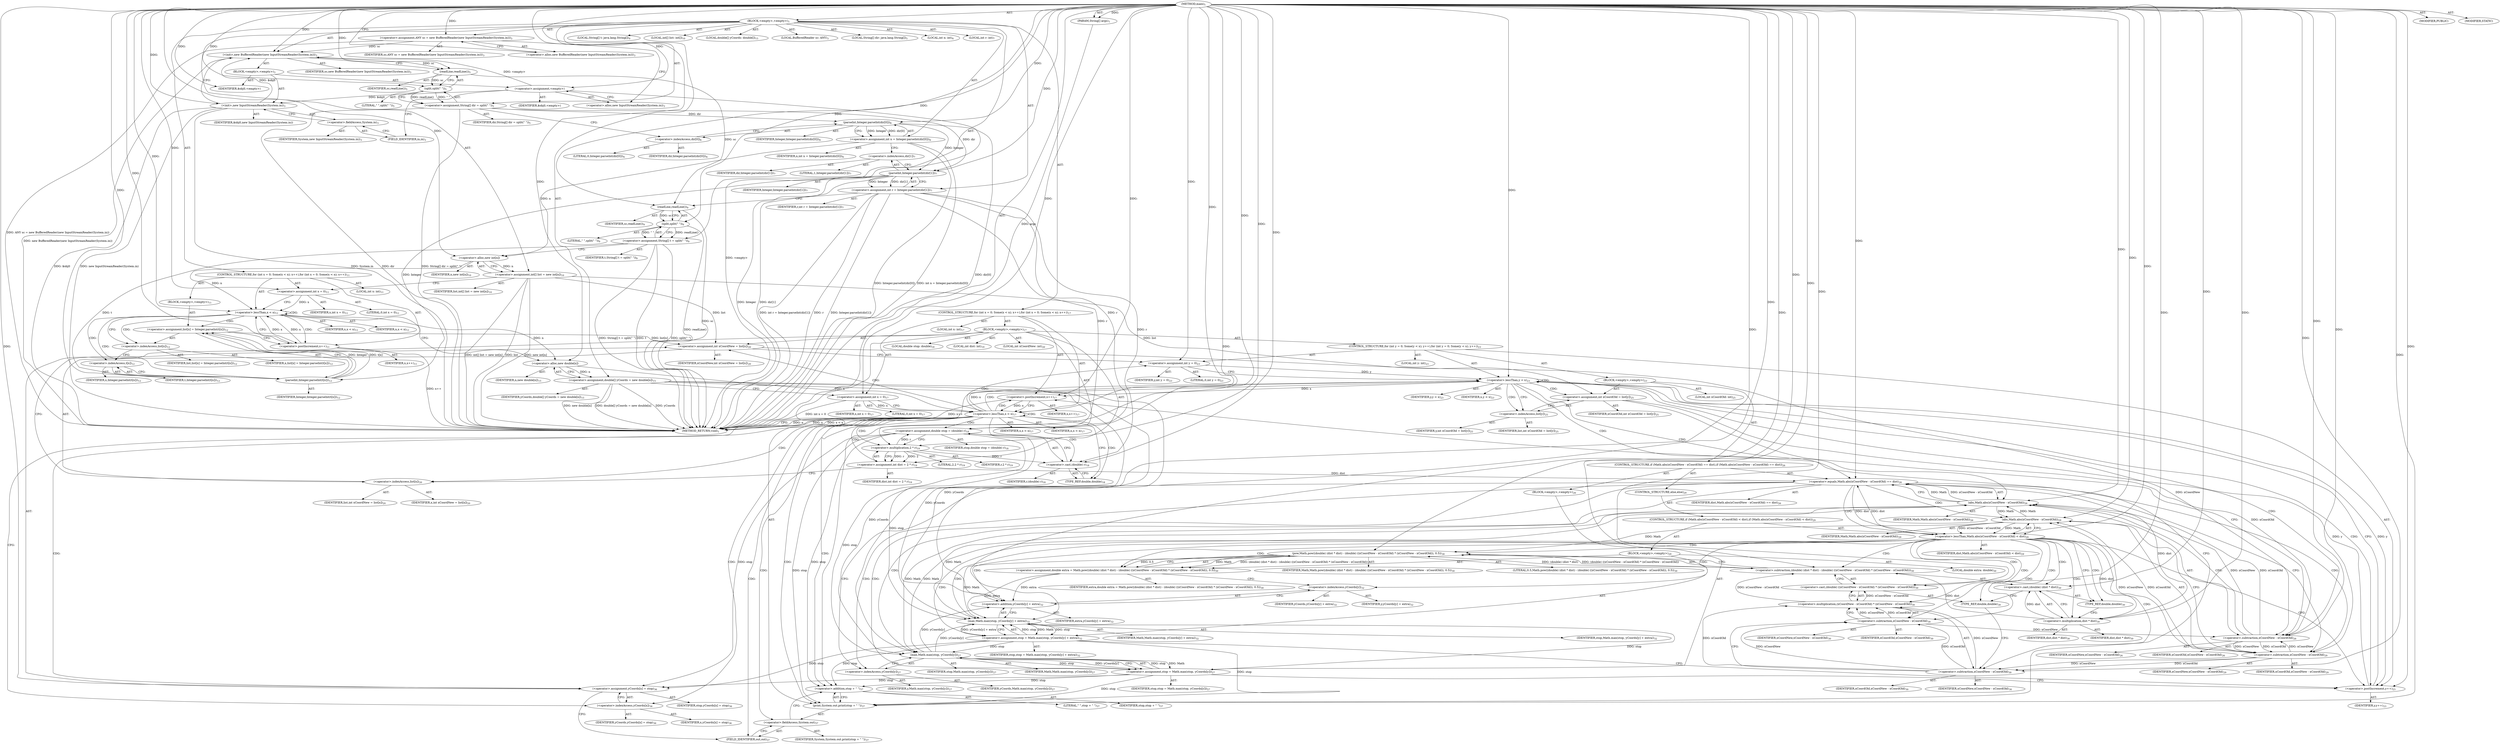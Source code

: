 digraph "main" {  
"19" [label = <(METHOD,main)<SUB>1</SUB>> ]
"20" [label = <(PARAM,String[] args)<SUB>1</SUB>> ]
"21" [label = <(BLOCK,&lt;empty&gt;,&lt;empty&gt;)<SUB>1</SUB>> ]
"4" [label = <(LOCAL,BufferedReader sc: ANY)<SUB>3</SUB>> ]
"22" [label = <(&lt;operator&gt;.assignment,ANY sc = new BufferedReader(new InputStreamReader(System.in)))<SUB>3</SUB>> ]
"23" [label = <(IDENTIFIER,sc,ANY sc = new BufferedReader(new InputStreamReader(System.in)))<SUB>3</SUB>> ]
"24" [label = <(&lt;operator&gt;.alloc,new BufferedReader(new InputStreamReader(System.in)))<SUB>3</SUB>> ]
"25" [label = <(&lt;init&gt;,new BufferedReader(new InputStreamReader(System.in)))<SUB>3</SUB>> ]
"3" [label = <(IDENTIFIER,sc,new BufferedReader(new InputStreamReader(System.in)))<SUB>3</SUB>> ]
"26" [label = <(BLOCK,&lt;empty&gt;,&lt;empty&gt;)<SUB>3</SUB>> ]
"27" [label = <(&lt;operator&gt;.assignment,&lt;empty&gt;)> ]
"28" [label = <(IDENTIFIER,$obj0,&lt;empty&gt;)> ]
"29" [label = <(&lt;operator&gt;.alloc,new InputStreamReader(System.in))<SUB>3</SUB>> ]
"30" [label = <(&lt;init&gt;,new InputStreamReader(System.in))<SUB>3</SUB>> ]
"31" [label = <(IDENTIFIER,$obj0,new InputStreamReader(System.in))> ]
"32" [label = <(&lt;operator&gt;.fieldAccess,System.in)<SUB>3</SUB>> ]
"33" [label = <(IDENTIFIER,System,new InputStreamReader(System.in))<SUB>3</SUB>> ]
"34" [label = <(FIELD_IDENTIFIER,in,in)<SUB>3</SUB>> ]
"35" [label = <(IDENTIFIER,$obj0,&lt;empty&gt;)> ]
"36" [label = <(LOCAL,String[] dir: java.lang.String[])<SUB>5</SUB>> ]
"37" [label = <(&lt;operator&gt;.assignment,String[] dir = split(&quot; &quot;))<SUB>5</SUB>> ]
"38" [label = <(IDENTIFIER,dir,String[] dir = split(&quot; &quot;))<SUB>5</SUB>> ]
"39" [label = <(split,split(&quot; &quot;))<SUB>5</SUB>> ]
"40" [label = <(readLine,readLine())<SUB>5</SUB>> ]
"41" [label = <(IDENTIFIER,sc,readLine())<SUB>5</SUB>> ]
"42" [label = <(LITERAL,&quot; &quot;,split(&quot; &quot;))<SUB>5</SUB>> ]
"43" [label = <(LOCAL,int n: int)<SUB>6</SUB>> ]
"44" [label = <(&lt;operator&gt;.assignment,int n = Integer.parseInt(dir[0]))<SUB>6</SUB>> ]
"45" [label = <(IDENTIFIER,n,int n = Integer.parseInt(dir[0]))<SUB>6</SUB>> ]
"46" [label = <(parseInt,Integer.parseInt(dir[0]))<SUB>6</SUB>> ]
"47" [label = <(IDENTIFIER,Integer,Integer.parseInt(dir[0]))<SUB>6</SUB>> ]
"48" [label = <(&lt;operator&gt;.indexAccess,dir[0])<SUB>6</SUB>> ]
"49" [label = <(IDENTIFIER,dir,Integer.parseInt(dir[0]))<SUB>6</SUB>> ]
"50" [label = <(LITERAL,0,Integer.parseInt(dir[0]))<SUB>6</SUB>> ]
"51" [label = <(LOCAL,int r: int)<SUB>7</SUB>> ]
"52" [label = <(&lt;operator&gt;.assignment,int r = Integer.parseInt(dir[1]))<SUB>7</SUB>> ]
"53" [label = <(IDENTIFIER,r,int r = Integer.parseInt(dir[1]))<SUB>7</SUB>> ]
"54" [label = <(parseInt,Integer.parseInt(dir[1]))<SUB>7</SUB>> ]
"55" [label = <(IDENTIFIER,Integer,Integer.parseInt(dir[1]))<SUB>7</SUB>> ]
"56" [label = <(&lt;operator&gt;.indexAccess,dir[1])<SUB>7</SUB>> ]
"57" [label = <(IDENTIFIER,dir,Integer.parseInt(dir[1]))<SUB>7</SUB>> ]
"58" [label = <(LITERAL,1,Integer.parseInt(dir[1]))<SUB>7</SUB>> ]
"59" [label = <(LOCAL,String[] t: java.lang.String[])<SUB>9</SUB>> ]
"60" [label = <(&lt;operator&gt;.assignment,String[] t = split(&quot; &quot;))<SUB>9</SUB>> ]
"61" [label = <(IDENTIFIER,t,String[] t = split(&quot; &quot;))<SUB>9</SUB>> ]
"62" [label = <(split,split(&quot; &quot;))<SUB>9</SUB>> ]
"63" [label = <(readLine,readLine())<SUB>9</SUB>> ]
"64" [label = <(IDENTIFIER,sc,readLine())<SUB>9</SUB>> ]
"65" [label = <(LITERAL,&quot; &quot;,split(&quot; &quot;))<SUB>9</SUB>> ]
"66" [label = <(LOCAL,int[] list: int[])<SUB>10</SUB>> ]
"67" [label = <(&lt;operator&gt;.assignment,int[] list = new int[n])<SUB>10</SUB>> ]
"68" [label = <(IDENTIFIER,list,int[] list = new int[n])<SUB>10</SUB>> ]
"69" [label = <(&lt;operator&gt;.alloc,new int[n])> ]
"70" [label = <(IDENTIFIER,n,new int[n])<SUB>10</SUB>> ]
"71" [label = <(CONTROL_STRUCTURE,for (int x = 0; Some(x &lt; n); x++),for (int x = 0; Some(x &lt; n); x++))<SUB>11</SUB>> ]
"72" [label = <(LOCAL,int x: int)<SUB>11</SUB>> ]
"73" [label = <(&lt;operator&gt;.assignment,int x = 0)<SUB>11</SUB>> ]
"74" [label = <(IDENTIFIER,x,int x = 0)<SUB>11</SUB>> ]
"75" [label = <(LITERAL,0,int x = 0)<SUB>11</SUB>> ]
"76" [label = <(&lt;operator&gt;.lessThan,x &lt; n)<SUB>11</SUB>> ]
"77" [label = <(IDENTIFIER,x,x &lt; n)<SUB>11</SUB>> ]
"78" [label = <(IDENTIFIER,n,x &lt; n)<SUB>11</SUB>> ]
"79" [label = <(&lt;operator&gt;.postIncrement,x++)<SUB>11</SUB>> ]
"80" [label = <(IDENTIFIER,x,x++)<SUB>11</SUB>> ]
"81" [label = <(BLOCK,&lt;empty&gt;,&lt;empty&gt;)<SUB>11</SUB>> ]
"82" [label = <(&lt;operator&gt;.assignment,list[x] = Integer.parseInt(t[x]))<SUB>12</SUB>> ]
"83" [label = <(&lt;operator&gt;.indexAccess,list[x])<SUB>12</SUB>> ]
"84" [label = <(IDENTIFIER,list,list[x] = Integer.parseInt(t[x]))<SUB>12</SUB>> ]
"85" [label = <(IDENTIFIER,x,list[x] = Integer.parseInt(t[x]))<SUB>12</SUB>> ]
"86" [label = <(parseInt,Integer.parseInt(t[x]))<SUB>12</SUB>> ]
"87" [label = <(IDENTIFIER,Integer,Integer.parseInt(t[x]))<SUB>12</SUB>> ]
"88" [label = <(&lt;operator&gt;.indexAccess,t[x])<SUB>12</SUB>> ]
"89" [label = <(IDENTIFIER,t,Integer.parseInt(t[x]))<SUB>12</SUB>> ]
"90" [label = <(IDENTIFIER,x,Integer.parseInt(t[x]))<SUB>12</SUB>> ]
"91" [label = <(LOCAL,double[] yCoords: double[])<SUB>15</SUB>> ]
"92" [label = <(&lt;operator&gt;.assignment,double[] yCoords = new double[n])<SUB>15</SUB>> ]
"93" [label = <(IDENTIFIER,yCoords,double[] yCoords = new double[n])<SUB>15</SUB>> ]
"94" [label = <(&lt;operator&gt;.alloc,new double[n])> ]
"95" [label = <(IDENTIFIER,n,new double[n])<SUB>15</SUB>> ]
"96" [label = <(CONTROL_STRUCTURE,for (int x = 0; Some(x &lt; n); x++),for (int x = 0; Some(x &lt; n); x++))<SUB>17</SUB>> ]
"97" [label = <(LOCAL,int x: int)<SUB>17</SUB>> ]
"98" [label = <(&lt;operator&gt;.assignment,int x = 0)<SUB>17</SUB>> ]
"99" [label = <(IDENTIFIER,x,int x = 0)<SUB>17</SUB>> ]
"100" [label = <(LITERAL,0,int x = 0)<SUB>17</SUB>> ]
"101" [label = <(&lt;operator&gt;.lessThan,x &lt; n)<SUB>17</SUB>> ]
"102" [label = <(IDENTIFIER,x,x &lt; n)<SUB>17</SUB>> ]
"103" [label = <(IDENTIFIER,n,x &lt; n)<SUB>17</SUB>> ]
"104" [label = <(&lt;operator&gt;.postIncrement,x++)<SUB>17</SUB>> ]
"105" [label = <(IDENTIFIER,x,x++)<SUB>17</SUB>> ]
"106" [label = <(BLOCK,&lt;empty&gt;,&lt;empty&gt;)<SUB>17</SUB>> ]
"107" [label = <(LOCAL,double stop: double)<SUB>18</SUB>> ]
"108" [label = <(&lt;operator&gt;.assignment,double stop = (double) r)<SUB>18</SUB>> ]
"109" [label = <(IDENTIFIER,stop,double stop = (double) r)<SUB>18</SUB>> ]
"110" [label = <(&lt;operator&gt;.cast,(double) r)<SUB>18</SUB>> ]
"111" [label = <(TYPE_REF,double,double)<SUB>18</SUB>> ]
"112" [label = <(IDENTIFIER,r,(double) r)<SUB>18</SUB>> ]
"113" [label = <(LOCAL,int dist: int)<SUB>19</SUB>> ]
"114" [label = <(&lt;operator&gt;.assignment,int dist = 2 * r)<SUB>19</SUB>> ]
"115" [label = <(IDENTIFIER,dist,int dist = 2 * r)<SUB>19</SUB>> ]
"116" [label = <(&lt;operator&gt;.multiplication,2 * r)<SUB>19</SUB>> ]
"117" [label = <(LITERAL,2,2 * r)<SUB>19</SUB>> ]
"118" [label = <(IDENTIFIER,r,2 * r)<SUB>19</SUB>> ]
"119" [label = <(LOCAL,int xCoordNew: int)<SUB>20</SUB>> ]
"120" [label = <(&lt;operator&gt;.assignment,int xCoordNew = list[x])<SUB>20</SUB>> ]
"121" [label = <(IDENTIFIER,xCoordNew,int xCoordNew = list[x])<SUB>20</SUB>> ]
"122" [label = <(&lt;operator&gt;.indexAccess,list[x])<SUB>20</SUB>> ]
"123" [label = <(IDENTIFIER,list,int xCoordNew = list[x])<SUB>20</SUB>> ]
"124" [label = <(IDENTIFIER,x,int xCoordNew = list[x])<SUB>20</SUB>> ]
"125" [label = <(CONTROL_STRUCTURE,for (int y = 0; Some(y &lt; x); y++),for (int y = 0; Some(y &lt; x); y++))<SUB>23</SUB>> ]
"126" [label = <(LOCAL,int y: int)<SUB>23</SUB>> ]
"127" [label = <(&lt;operator&gt;.assignment,int y = 0)<SUB>23</SUB>> ]
"128" [label = <(IDENTIFIER,y,int y = 0)<SUB>23</SUB>> ]
"129" [label = <(LITERAL,0,int y = 0)<SUB>23</SUB>> ]
"130" [label = <(&lt;operator&gt;.lessThan,y &lt; x)<SUB>23</SUB>> ]
"131" [label = <(IDENTIFIER,y,y &lt; x)<SUB>23</SUB>> ]
"132" [label = <(IDENTIFIER,x,y &lt; x)<SUB>23</SUB>> ]
"133" [label = <(&lt;operator&gt;.postIncrement,y++)<SUB>23</SUB>> ]
"134" [label = <(IDENTIFIER,y,y++)<SUB>23</SUB>> ]
"135" [label = <(BLOCK,&lt;empty&gt;,&lt;empty&gt;)<SUB>23</SUB>> ]
"136" [label = <(LOCAL,int xCoordOld: int)<SUB>25</SUB>> ]
"137" [label = <(&lt;operator&gt;.assignment,int xCoordOld = list[y])<SUB>25</SUB>> ]
"138" [label = <(IDENTIFIER,xCoordOld,int xCoordOld = list[y])<SUB>25</SUB>> ]
"139" [label = <(&lt;operator&gt;.indexAccess,list[y])<SUB>25</SUB>> ]
"140" [label = <(IDENTIFIER,list,int xCoordOld = list[y])<SUB>25</SUB>> ]
"141" [label = <(IDENTIFIER,y,int xCoordOld = list[y])<SUB>25</SUB>> ]
"142" [label = <(CONTROL_STRUCTURE,if (Math.abs(xCoordNew - xCoordOld) == dist),if (Math.abs(xCoordNew - xCoordOld) == dist))<SUB>26</SUB>> ]
"143" [label = <(&lt;operator&gt;.equals,Math.abs(xCoordNew - xCoordOld) == dist)<SUB>26</SUB>> ]
"144" [label = <(abs,Math.abs(xCoordNew - xCoordOld))<SUB>26</SUB>> ]
"145" [label = <(IDENTIFIER,Math,Math.abs(xCoordNew - xCoordOld))<SUB>26</SUB>> ]
"146" [label = <(&lt;operator&gt;.subtraction,xCoordNew - xCoordOld)<SUB>26</SUB>> ]
"147" [label = <(IDENTIFIER,xCoordNew,xCoordNew - xCoordOld)<SUB>26</SUB>> ]
"148" [label = <(IDENTIFIER,xCoordOld,xCoordNew - xCoordOld)<SUB>26</SUB>> ]
"149" [label = <(IDENTIFIER,dist,Math.abs(xCoordNew - xCoordOld) == dist)<SUB>26</SUB>> ]
"150" [label = <(BLOCK,&lt;empty&gt;,&lt;empty&gt;)<SUB>26</SUB>> ]
"151" [label = <(&lt;operator&gt;.assignment,stop = Math.max(stop, yCoords[y]))<SUB>27</SUB>> ]
"152" [label = <(IDENTIFIER,stop,stop = Math.max(stop, yCoords[y]))<SUB>27</SUB>> ]
"153" [label = <(max,Math.max(stop, yCoords[y]))<SUB>27</SUB>> ]
"154" [label = <(IDENTIFIER,Math,Math.max(stop, yCoords[y]))<SUB>27</SUB>> ]
"155" [label = <(IDENTIFIER,stop,Math.max(stop, yCoords[y]))<SUB>27</SUB>> ]
"156" [label = <(&lt;operator&gt;.indexAccess,yCoords[y])<SUB>27</SUB>> ]
"157" [label = <(IDENTIFIER,yCoords,Math.max(stop, yCoords[y]))<SUB>27</SUB>> ]
"158" [label = <(IDENTIFIER,y,Math.max(stop, yCoords[y]))<SUB>27</SUB>> ]
"159" [label = <(CONTROL_STRUCTURE,else,else)<SUB>29</SUB>> ]
"160" [label = <(CONTROL_STRUCTURE,if (Math.abs(xCoordNew - xCoordOld) &lt; dist),if (Math.abs(xCoordNew - xCoordOld) &lt; dist))<SUB>29</SUB>> ]
"161" [label = <(&lt;operator&gt;.lessThan,Math.abs(xCoordNew - xCoordOld) &lt; dist)<SUB>29</SUB>> ]
"162" [label = <(abs,Math.abs(xCoordNew - xCoordOld))<SUB>29</SUB>> ]
"163" [label = <(IDENTIFIER,Math,Math.abs(xCoordNew - xCoordOld))<SUB>29</SUB>> ]
"164" [label = <(&lt;operator&gt;.subtraction,xCoordNew - xCoordOld)<SUB>29</SUB>> ]
"165" [label = <(IDENTIFIER,xCoordNew,xCoordNew - xCoordOld)<SUB>29</SUB>> ]
"166" [label = <(IDENTIFIER,xCoordOld,xCoordNew - xCoordOld)<SUB>29</SUB>> ]
"167" [label = <(IDENTIFIER,dist,Math.abs(xCoordNew - xCoordOld) &lt; dist)<SUB>29</SUB>> ]
"168" [label = <(BLOCK,&lt;empty&gt;,&lt;empty&gt;)<SUB>29</SUB>> ]
"169" [label = <(LOCAL,double extra: double)<SUB>30</SUB>> ]
"170" [label = <(&lt;operator&gt;.assignment,double extra = Math.pow((double) (dist * dist) - (double) ((xCoordNew - xCoordOld) * (xCoordNew - xCoordOld)), 0.5))<SUB>30</SUB>> ]
"171" [label = <(IDENTIFIER,extra,double extra = Math.pow((double) (dist * dist) - (double) ((xCoordNew - xCoordOld) * (xCoordNew - xCoordOld)), 0.5))<SUB>30</SUB>> ]
"172" [label = <(pow,Math.pow((double) (dist * dist) - (double) ((xCoordNew - xCoordOld) * (xCoordNew - xCoordOld)), 0.5))<SUB>30</SUB>> ]
"173" [label = <(IDENTIFIER,Math,Math.pow((double) (dist * dist) - (double) ((xCoordNew - xCoordOld) * (xCoordNew - xCoordOld)), 0.5))<SUB>30</SUB>> ]
"174" [label = <(&lt;operator&gt;.subtraction,(double) (dist * dist) - (double) ((xCoordNew - xCoordOld) * (xCoordNew - xCoordOld)))<SUB>30</SUB>> ]
"175" [label = <(&lt;operator&gt;.cast,(double) (dist * dist))<SUB>30</SUB>> ]
"176" [label = <(TYPE_REF,double,double)<SUB>30</SUB>> ]
"177" [label = <(&lt;operator&gt;.multiplication,dist * dist)<SUB>30</SUB>> ]
"178" [label = <(IDENTIFIER,dist,dist * dist)<SUB>30</SUB>> ]
"179" [label = <(IDENTIFIER,dist,dist * dist)<SUB>30</SUB>> ]
"180" [label = <(&lt;operator&gt;.cast,(double) ((xCoordNew - xCoordOld) * (xCoordNew - xCoordOld)))<SUB>30</SUB>> ]
"181" [label = <(TYPE_REF,double,double)<SUB>30</SUB>> ]
"182" [label = <(&lt;operator&gt;.multiplication,(xCoordNew - xCoordOld) * (xCoordNew - xCoordOld))<SUB>30</SUB>> ]
"183" [label = <(&lt;operator&gt;.subtraction,xCoordNew - xCoordOld)<SUB>30</SUB>> ]
"184" [label = <(IDENTIFIER,xCoordNew,xCoordNew - xCoordOld)<SUB>30</SUB>> ]
"185" [label = <(IDENTIFIER,xCoordOld,xCoordNew - xCoordOld)<SUB>30</SUB>> ]
"186" [label = <(&lt;operator&gt;.subtraction,xCoordNew - xCoordOld)<SUB>30</SUB>> ]
"187" [label = <(IDENTIFIER,xCoordNew,xCoordNew - xCoordOld)<SUB>30</SUB>> ]
"188" [label = <(IDENTIFIER,xCoordOld,xCoordNew - xCoordOld)<SUB>30</SUB>> ]
"189" [label = <(LITERAL,0.5,Math.pow((double) (dist * dist) - (double) ((xCoordNew - xCoordOld) * (xCoordNew - xCoordOld)), 0.5))<SUB>30</SUB>> ]
"190" [label = <(&lt;operator&gt;.assignment,stop = Math.max(stop, yCoords[y] + extra))<SUB>32</SUB>> ]
"191" [label = <(IDENTIFIER,stop,stop = Math.max(stop, yCoords[y] + extra))<SUB>32</SUB>> ]
"192" [label = <(max,Math.max(stop, yCoords[y] + extra))<SUB>32</SUB>> ]
"193" [label = <(IDENTIFIER,Math,Math.max(stop, yCoords[y] + extra))<SUB>32</SUB>> ]
"194" [label = <(IDENTIFIER,stop,Math.max(stop, yCoords[y] + extra))<SUB>32</SUB>> ]
"195" [label = <(&lt;operator&gt;.addition,yCoords[y] + extra)<SUB>32</SUB>> ]
"196" [label = <(&lt;operator&gt;.indexAccess,yCoords[y])<SUB>32</SUB>> ]
"197" [label = <(IDENTIFIER,yCoords,yCoords[y] + extra)<SUB>32</SUB>> ]
"198" [label = <(IDENTIFIER,y,yCoords[y] + extra)<SUB>32</SUB>> ]
"199" [label = <(IDENTIFIER,extra,yCoords[y] + extra)<SUB>32</SUB>> ]
"200" [label = <(&lt;operator&gt;.assignment,yCoords[x] = stop)<SUB>36</SUB>> ]
"201" [label = <(&lt;operator&gt;.indexAccess,yCoords[x])<SUB>36</SUB>> ]
"202" [label = <(IDENTIFIER,yCoords,yCoords[x] = stop)<SUB>36</SUB>> ]
"203" [label = <(IDENTIFIER,x,yCoords[x] = stop)<SUB>36</SUB>> ]
"204" [label = <(IDENTIFIER,stop,yCoords[x] = stop)<SUB>36</SUB>> ]
"205" [label = <(print,System.out.print(stop + &quot; &quot;))<SUB>37</SUB>> ]
"206" [label = <(&lt;operator&gt;.fieldAccess,System.out)<SUB>37</SUB>> ]
"207" [label = <(IDENTIFIER,System,System.out.print(stop + &quot; &quot;))<SUB>37</SUB>> ]
"208" [label = <(FIELD_IDENTIFIER,out,out)<SUB>37</SUB>> ]
"209" [label = <(&lt;operator&gt;.addition,stop + &quot; &quot;)<SUB>37</SUB>> ]
"210" [label = <(IDENTIFIER,stop,stop + &quot; &quot;)<SUB>37</SUB>> ]
"211" [label = <(LITERAL,&quot; &quot;,stop + &quot; &quot;)<SUB>37</SUB>> ]
"212" [label = <(MODIFIER,PUBLIC)> ]
"213" [label = <(MODIFIER,STATIC)> ]
"214" [label = <(METHOD_RETURN,void)<SUB>1</SUB>> ]
  "19" -> "20"  [ label = "AST: "] 
  "19" -> "21"  [ label = "AST: "] 
  "19" -> "212"  [ label = "AST: "] 
  "19" -> "213"  [ label = "AST: "] 
  "19" -> "214"  [ label = "AST: "] 
  "21" -> "4"  [ label = "AST: "] 
  "21" -> "22"  [ label = "AST: "] 
  "21" -> "25"  [ label = "AST: "] 
  "21" -> "36"  [ label = "AST: "] 
  "21" -> "37"  [ label = "AST: "] 
  "21" -> "43"  [ label = "AST: "] 
  "21" -> "44"  [ label = "AST: "] 
  "21" -> "51"  [ label = "AST: "] 
  "21" -> "52"  [ label = "AST: "] 
  "21" -> "59"  [ label = "AST: "] 
  "21" -> "60"  [ label = "AST: "] 
  "21" -> "66"  [ label = "AST: "] 
  "21" -> "67"  [ label = "AST: "] 
  "21" -> "71"  [ label = "AST: "] 
  "21" -> "91"  [ label = "AST: "] 
  "21" -> "92"  [ label = "AST: "] 
  "21" -> "96"  [ label = "AST: "] 
  "22" -> "23"  [ label = "AST: "] 
  "22" -> "24"  [ label = "AST: "] 
  "25" -> "3"  [ label = "AST: "] 
  "25" -> "26"  [ label = "AST: "] 
  "26" -> "27"  [ label = "AST: "] 
  "26" -> "30"  [ label = "AST: "] 
  "26" -> "35"  [ label = "AST: "] 
  "27" -> "28"  [ label = "AST: "] 
  "27" -> "29"  [ label = "AST: "] 
  "30" -> "31"  [ label = "AST: "] 
  "30" -> "32"  [ label = "AST: "] 
  "32" -> "33"  [ label = "AST: "] 
  "32" -> "34"  [ label = "AST: "] 
  "37" -> "38"  [ label = "AST: "] 
  "37" -> "39"  [ label = "AST: "] 
  "39" -> "40"  [ label = "AST: "] 
  "39" -> "42"  [ label = "AST: "] 
  "40" -> "41"  [ label = "AST: "] 
  "44" -> "45"  [ label = "AST: "] 
  "44" -> "46"  [ label = "AST: "] 
  "46" -> "47"  [ label = "AST: "] 
  "46" -> "48"  [ label = "AST: "] 
  "48" -> "49"  [ label = "AST: "] 
  "48" -> "50"  [ label = "AST: "] 
  "52" -> "53"  [ label = "AST: "] 
  "52" -> "54"  [ label = "AST: "] 
  "54" -> "55"  [ label = "AST: "] 
  "54" -> "56"  [ label = "AST: "] 
  "56" -> "57"  [ label = "AST: "] 
  "56" -> "58"  [ label = "AST: "] 
  "60" -> "61"  [ label = "AST: "] 
  "60" -> "62"  [ label = "AST: "] 
  "62" -> "63"  [ label = "AST: "] 
  "62" -> "65"  [ label = "AST: "] 
  "63" -> "64"  [ label = "AST: "] 
  "67" -> "68"  [ label = "AST: "] 
  "67" -> "69"  [ label = "AST: "] 
  "69" -> "70"  [ label = "AST: "] 
  "71" -> "72"  [ label = "AST: "] 
  "71" -> "73"  [ label = "AST: "] 
  "71" -> "76"  [ label = "AST: "] 
  "71" -> "79"  [ label = "AST: "] 
  "71" -> "81"  [ label = "AST: "] 
  "73" -> "74"  [ label = "AST: "] 
  "73" -> "75"  [ label = "AST: "] 
  "76" -> "77"  [ label = "AST: "] 
  "76" -> "78"  [ label = "AST: "] 
  "79" -> "80"  [ label = "AST: "] 
  "81" -> "82"  [ label = "AST: "] 
  "82" -> "83"  [ label = "AST: "] 
  "82" -> "86"  [ label = "AST: "] 
  "83" -> "84"  [ label = "AST: "] 
  "83" -> "85"  [ label = "AST: "] 
  "86" -> "87"  [ label = "AST: "] 
  "86" -> "88"  [ label = "AST: "] 
  "88" -> "89"  [ label = "AST: "] 
  "88" -> "90"  [ label = "AST: "] 
  "92" -> "93"  [ label = "AST: "] 
  "92" -> "94"  [ label = "AST: "] 
  "94" -> "95"  [ label = "AST: "] 
  "96" -> "97"  [ label = "AST: "] 
  "96" -> "98"  [ label = "AST: "] 
  "96" -> "101"  [ label = "AST: "] 
  "96" -> "104"  [ label = "AST: "] 
  "96" -> "106"  [ label = "AST: "] 
  "98" -> "99"  [ label = "AST: "] 
  "98" -> "100"  [ label = "AST: "] 
  "101" -> "102"  [ label = "AST: "] 
  "101" -> "103"  [ label = "AST: "] 
  "104" -> "105"  [ label = "AST: "] 
  "106" -> "107"  [ label = "AST: "] 
  "106" -> "108"  [ label = "AST: "] 
  "106" -> "113"  [ label = "AST: "] 
  "106" -> "114"  [ label = "AST: "] 
  "106" -> "119"  [ label = "AST: "] 
  "106" -> "120"  [ label = "AST: "] 
  "106" -> "125"  [ label = "AST: "] 
  "106" -> "200"  [ label = "AST: "] 
  "106" -> "205"  [ label = "AST: "] 
  "108" -> "109"  [ label = "AST: "] 
  "108" -> "110"  [ label = "AST: "] 
  "110" -> "111"  [ label = "AST: "] 
  "110" -> "112"  [ label = "AST: "] 
  "114" -> "115"  [ label = "AST: "] 
  "114" -> "116"  [ label = "AST: "] 
  "116" -> "117"  [ label = "AST: "] 
  "116" -> "118"  [ label = "AST: "] 
  "120" -> "121"  [ label = "AST: "] 
  "120" -> "122"  [ label = "AST: "] 
  "122" -> "123"  [ label = "AST: "] 
  "122" -> "124"  [ label = "AST: "] 
  "125" -> "126"  [ label = "AST: "] 
  "125" -> "127"  [ label = "AST: "] 
  "125" -> "130"  [ label = "AST: "] 
  "125" -> "133"  [ label = "AST: "] 
  "125" -> "135"  [ label = "AST: "] 
  "127" -> "128"  [ label = "AST: "] 
  "127" -> "129"  [ label = "AST: "] 
  "130" -> "131"  [ label = "AST: "] 
  "130" -> "132"  [ label = "AST: "] 
  "133" -> "134"  [ label = "AST: "] 
  "135" -> "136"  [ label = "AST: "] 
  "135" -> "137"  [ label = "AST: "] 
  "135" -> "142"  [ label = "AST: "] 
  "137" -> "138"  [ label = "AST: "] 
  "137" -> "139"  [ label = "AST: "] 
  "139" -> "140"  [ label = "AST: "] 
  "139" -> "141"  [ label = "AST: "] 
  "142" -> "143"  [ label = "AST: "] 
  "142" -> "150"  [ label = "AST: "] 
  "142" -> "159"  [ label = "AST: "] 
  "143" -> "144"  [ label = "AST: "] 
  "143" -> "149"  [ label = "AST: "] 
  "144" -> "145"  [ label = "AST: "] 
  "144" -> "146"  [ label = "AST: "] 
  "146" -> "147"  [ label = "AST: "] 
  "146" -> "148"  [ label = "AST: "] 
  "150" -> "151"  [ label = "AST: "] 
  "151" -> "152"  [ label = "AST: "] 
  "151" -> "153"  [ label = "AST: "] 
  "153" -> "154"  [ label = "AST: "] 
  "153" -> "155"  [ label = "AST: "] 
  "153" -> "156"  [ label = "AST: "] 
  "156" -> "157"  [ label = "AST: "] 
  "156" -> "158"  [ label = "AST: "] 
  "159" -> "160"  [ label = "AST: "] 
  "160" -> "161"  [ label = "AST: "] 
  "160" -> "168"  [ label = "AST: "] 
  "161" -> "162"  [ label = "AST: "] 
  "161" -> "167"  [ label = "AST: "] 
  "162" -> "163"  [ label = "AST: "] 
  "162" -> "164"  [ label = "AST: "] 
  "164" -> "165"  [ label = "AST: "] 
  "164" -> "166"  [ label = "AST: "] 
  "168" -> "169"  [ label = "AST: "] 
  "168" -> "170"  [ label = "AST: "] 
  "168" -> "190"  [ label = "AST: "] 
  "170" -> "171"  [ label = "AST: "] 
  "170" -> "172"  [ label = "AST: "] 
  "172" -> "173"  [ label = "AST: "] 
  "172" -> "174"  [ label = "AST: "] 
  "172" -> "189"  [ label = "AST: "] 
  "174" -> "175"  [ label = "AST: "] 
  "174" -> "180"  [ label = "AST: "] 
  "175" -> "176"  [ label = "AST: "] 
  "175" -> "177"  [ label = "AST: "] 
  "177" -> "178"  [ label = "AST: "] 
  "177" -> "179"  [ label = "AST: "] 
  "180" -> "181"  [ label = "AST: "] 
  "180" -> "182"  [ label = "AST: "] 
  "182" -> "183"  [ label = "AST: "] 
  "182" -> "186"  [ label = "AST: "] 
  "183" -> "184"  [ label = "AST: "] 
  "183" -> "185"  [ label = "AST: "] 
  "186" -> "187"  [ label = "AST: "] 
  "186" -> "188"  [ label = "AST: "] 
  "190" -> "191"  [ label = "AST: "] 
  "190" -> "192"  [ label = "AST: "] 
  "192" -> "193"  [ label = "AST: "] 
  "192" -> "194"  [ label = "AST: "] 
  "192" -> "195"  [ label = "AST: "] 
  "195" -> "196"  [ label = "AST: "] 
  "195" -> "199"  [ label = "AST: "] 
  "196" -> "197"  [ label = "AST: "] 
  "196" -> "198"  [ label = "AST: "] 
  "200" -> "201"  [ label = "AST: "] 
  "200" -> "204"  [ label = "AST: "] 
  "201" -> "202"  [ label = "AST: "] 
  "201" -> "203"  [ label = "AST: "] 
  "205" -> "206"  [ label = "AST: "] 
  "205" -> "209"  [ label = "AST: "] 
  "206" -> "207"  [ label = "AST: "] 
  "206" -> "208"  [ label = "AST: "] 
  "209" -> "210"  [ label = "AST: "] 
  "209" -> "211"  [ label = "AST: "] 
  "22" -> "29"  [ label = "CFG: "] 
  "25" -> "40"  [ label = "CFG: "] 
  "37" -> "48"  [ label = "CFG: "] 
  "44" -> "56"  [ label = "CFG: "] 
  "52" -> "63"  [ label = "CFG: "] 
  "60" -> "69"  [ label = "CFG: "] 
  "67" -> "73"  [ label = "CFG: "] 
  "92" -> "98"  [ label = "CFG: "] 
  "24" -> "22"  [ label = "CFG: "] 
  "39" -> "37"  [ label = "CFG: "] 
  "46" -> "44"  [ label = "CFG: "] 
  "54" -> "52"  [ label = "CFG: "] 
  "62" -> "60"  [ label = "CFG: "] 
  "69" -> "67"  [ label = "CFG: "] 
  "73" -> "76"  [ label = "CFG: "] 
  "76" -> "83"  [ label = "CFG: "] 
  "76" -> "94"  [ label = "CFG: "] 
  "79" -> "76"  [ label = "CFG: "] 
  "94" -> "92"  [ label = "CFG: "] 
  "98" -> "101"  [ label = "CFG: "] 
  "101" -> "214"  [ label = "CFG: "] 
  "101" -> "111"  [ label = "CFG: "] 
  "104" -> "101"  [ label = "CFG: "] 
  "27" -> "34"  [ label = "CFG: "] 
  "30" -> "25"  [ label = "CFG: "] 
  "40" -> "39"  [ label = "CFG: "] 
  "48" -> "46"  [ label = "CFG: "] 
  "56" -> "54"  [ label = "CFG: "] 
  "63" -> "62"  [ label = "CFG: "] 
  "82" -> "79"  [ label = "CFG: "] 
  "108" -> "116"  [ label = "CFG: "] 
  "114" -> "122"  [ label = "CFG: "] 
  "120" -> "127"  [ label = "CFG: "] 
  "200" -> "208"  [ label = "CFG: "] 
  "205" -> "104"  [ label = "CFG: "] 
  "29" -> "27"  [ label = "CFG: "] 
  "32" -> "30"  [ label = "CFG: "] 
  "83" -> "88"  [ label = "CFG: "] 
  "86" -> "82"  [ label = "CFG: "] 
  "110" -> "108"  [ label = "CFG: "] 
  "116" -> "114"  [ label = "CFG: "] 
  "122" -> "120"  [ label = "CFG: "] 
  "127" -> "130"  [ label = "CFG: "] 
  "130" -> "139"  [ label = "CFG: "] 
  "130" -> "201"  [ label = "CFG: "] 
  "133" -> "130"  [ label = "CFG: "] 
  "201" -> "200"  [ label = "CFG: "] 
  "206" -> "209"  [ label = "CFG: "] 
  "209" -> "205"  [ label = "CFG: "] 
  "34" -> "32"  [ label = "CFG: "] 
  "88" -> "86"  [ label = "CFG: "] 
  "111" -> "110"  [ label = "CFG: "] 
  "137" -> "146"  [ label = "CFG: "] 
  "208" -> "206"  [ label = "CFG: "] 
  "139" -> "137"  [ label = "CFG: "] 
  "143" -> "156"  [ label = "CFG: "] 
  "143" -> "164"  [ label = "CFG: "] 
  "144" -> "143"  [ label = "CFG: "] 
  "151" -> "133"  [ label = "CFG: "] 
  "146" -> "144"  [ label = "CFG: "] 
  "153" -> "151"  [ label = "CFG: "] 
  "161" -> "176"  [ label = "CFG: "] 
  "161" -> "133"  [ label = "CFG: "] 
  "156" -> "153"  [ label = "CFG: "] 
  "162" -> "161"  [ label = "CFG: "] 
  "170" -> "196"  [ label = "CFG: "] 
  "190" -> "133"  [ label = "CFG: "] 
  "164" -> "162"  [ label = "CFG: "] 
  "172" -> "170"  [ label = "CFG: "] 
  "192" -> "190"  [ label = "CFG: "] 
  "174" -> "172"  [ label = "CFG: "] 
  "195" -> "192"  [ label = "CFG: "] 
  "175" -> "181"  [ label = "CFG: "] 
  "180" -> "174"  [ label = "CFG: "] 
  "196" -> "195"  [ label = "CFG: "] 
  "176" -> "177"  [ label = "CFG: "] 
  "177" -> "175"  [ label = "CFG: "] 
  "181" -> "183"  [ label = "CFG: "] 
  "182" -> "180"  [ label = "CFG: "] 
  "183" -> "186"  [ label = "CFG: "] 
  "186" -> "182"  [ label = "CFG: "] 
  "19" -> "24"  [ label = "CFG: "] 
  "20" -> "214"  [ label = "DDG: args"] 
  "22" -> "214"  [ label = "DDG: ANY sc = new BufferedReader(new InputStreamReader(System.in))"] 
  "27" -> "214"  [ label = "DDG: &lt;empty&gt;"] 
  "30" -> "214"  [ label = "DDG: $obj0"] 
  "30" -> "214"  [ label = "DDG: System.in"] 
  "30" -> "214"  [ label = "DDG: new InputStreamReader(System.in)"] 
  "25" -> "214"  [ label = "DDG: new BufferedReader(new InputStreamReader(System.in))"] 
  "37" -> "214"  [ label = "DDG: dir"] 
  "37" -> "214"  [ label = "DDG: String[] dir = split(&quot; &quot;)"] 
  "46" -> "214"  [ label = "DDG: dir[0]"] 
  "44" -> "214"  [ label = "DDG: Integer.parseInt(dir[0])"] 
  "44" -> "214"  [ label = "DDG: int n = Integer.parseInt(dir[0])"] 
  "52" -> "214"  [ label = "DDG: r"] 
  "54" -> "214"  [ label = "DDG: Integer"] 
  "54" -> "214"  [ label = "DDG: dir[1]"] 
  "52" -> "214"  [ label = "DDG: Integer.parseInt(dir[1])"] 
  "52" -> "214"  [ label = "DDG: int r = Integer.parseInt(dir[1])"] 
  "60" -> "214"  [ label = "DDG: t"] 
  "63" -> "214"  [ label = "DDG: sc"] 
  "62" -> "214"  [ label = "DDG: readLine()"] 
  "60" -> "214"  [ label = "DDG: split(&quot; &quot;)"] 
  "60" -> "214"  [ label = "DDG: String[] t = split(&quot; &quot;)"] 
  "67" -> "214"  [ label = "DDG: list"] 
  "67" -> "214"  [ label = "DDG: new int[n]"] 
  "67" -> "214"  [ label = "DDG: int[] list = new int[n]"] 
  "92" -> "214"  [ label = "DDG: yCoords"] 
  "92" -> "214"  [ label = "DDG: new double[n]"] 
  "92" -> "214"  [ label = "DDG: double[] yCoords = new double[n]"] 
  "98" -> "214"  [ label = "DDG: int x = 0"] 
  "101" -> "214"  [ label = "DDG: x"] 
  "101" -> "214"  [ label = "DDG: n"] 
  "101" -> "214"  [ label = "DDG: x &lt; n"] 
  "104" -> "214"  [ label = "DDG: x++"] 
  "79" -> "214"  [ label = "DDG: x++"] 
  "19" -> "20"  [ label = "DDG: "] 
  "19" -> "22"  [ label = "DDG: "] 
  "39" -> "37"  [ label = "DDG: readLine()"] 
  "39" -> "37"  [ label = "DDG: &quot; &quot;"] 
  "46" -> "44"  [ label = "DDG: Integer"] 
  "46" -> "44"  [ label = "DDG: dir[0]"] 
  "54" -> "52"  [ label = "DDG: Integer"] 
  "54" -> "52"  [ label = "DDG: dir[1]"] 
  "62" -> "60"  [ label = "DDG: readLine()"] 
  "62" -> "60"  [ label = "DDG: &quot; &quot;"] 
  "69" -> "67"  [ label = "DDG: n"] 
  "94" -> "92"  [ label = "DDG: n"] 
  "22" -> "25"  [ label = "DDG: sc"] 
  "19" -> "25"  [ label = "DDG: "] 
  "27" -> "25"  [ label = "DDG: &lt;empty&gt;"] 
  "30" -> "25"  [ label = "DDG: $obj0"] 
  "19" -> "73"  [ label = "DDG: "] 
  "19" -> "98"  [ label = "DDG: "] 
  "19" -> "27"  [ label = "DDG: "] 
  "19" -> "35"  [ label = "DDG: "] 
  "40" -> "39"  [ label = "DDG: sc"] 
  "19" -> "39"  [ label = "DDG: "] 
  "19" -> "46"  [ label = "DDG: "] 
  "37" -> "46"  [ label = "DDG: dir"] 
  "46" -> "54"  [ label = "DDG: Integer"] 
  "19" -> "54"  [ label = "DDG: "] 
  "37" -> "54"  [ label = "DDG: dir"] 
  "63" -> "62"  [ label = "DDG: sc"] 
  "19" -> "62"  [ label = "DDG: "] 
  "44" -> "69"  [ label = "DDG: n"] 
  "19" -> "69"  [ label = "DDG: "] 
  "73" -> "76"  [ label = "DDG: x"] 
  "79" -> "76"  [ label = "DDG: x"] 
  "19" -> "76"  [ label = "DDG: "] 
  "69" -> "76"  [ label = "DDG: n"] 
  "76" -> "79"  [ label = "DDG: x"] 
  "19" -> "79"  [ label = "DDG: "] 
  "86" -> "82"  [ label = "DDG: Integer"] 
  "86" -> "82"  [ label = "DDG: t[x]"] 
  "76" -> "94"  [ label = "DDG: n"] 
  "19" -> "94"  [ label = "DDG: "] 
  "98" -> "101"  [ label = "DDG: x"] 
  "104" -> "101"  [ label = "DDG: x"] 
  "19" -> "101"  [ label = "DDG: "] 
  "94" -> "101"  [ label = "DDG: n"] 
  "130" -> "104"  [ label = "DDG: x"] 
  "19" -> "104"  [ label = "DDG: "] 
  "19" -> "108"  [ label = "DDG: "] 
  "52" -> "108"  [ label = "DDG: r"] 
  "116" -> "108"  [ label = "DDG: r"] 
  "116" -> "114"  [ label = "DDG: 2"] 
  "116" -> "114"  [ label = "DDG: r"] 
  "67" -> "120"  [ label = "DDG: list"] 
  "82" -> "120"  [ label = "DDG: list[x]"] 
  "108" -> "200"  [ label = "DDG: stop"] 
  "190" -> "200"  [ label = "DDG: stop"] 
  "151" -> "200"  [ label = "DDG: stop"] 
  "19" -> "200"  [ label = "DDG: "] 
  "27" -> "30"  [ label = "DDG: $obj0"] 
  "19" -> "30"  [ label = "DDG: "] 
  "25" -> "40"  [ label = "DDG: sc"] 
  "19" -> "40"  [ label = "DDG: "] 
  "40" -> "63"  [ label = "DDG: sc"] 
  "19" -> "63"  [ label = "DDG: "] 
  "19" -> "127"  [ label = "DDG: "] 
  "19" -> "205"  [ label = "DDG: "] 
  "108" -> "205"  [ label = "DDG: stop"] 
  "190" -> "205"  [ label = "DDG: stop"] 
  "151" -> "205"  [ label = "DDG: stop"] 
  "54" -> "86"  [ label = "DDG: Integer"] 
  "19" -> "86"  [ label = "DDG: "] 
  "60" -> "86"  [ label = "DDG: t"] 
  "19" -> "110"  [ label = "DDG: "] 
  "52" -> "110"  [ label = "DDG: r"] 
  "116" -> "110"  [ label = "DDG: r"] 
  "19" -> "116"  [ label = "DDG: "] 
  "52" -> "116"  [ label = "DDG: r"] 
  "127" -> "130"  [ label = "DDG: y"] 
  "133" -> "130"  [ label = "DDG: y"] 
  "19" -> "130"  [ label = "DDG: "] 
  "101" -> "130"  [ label = "DDG: x"] 
  "130" -> "133"  [ label = "DDG: y"] 
  "19" -> "133"  [ label = "DDG: "] 
  "67" -> "137"  [ label = "DDG: list"] 
  "19" -> "209"  [ label = "DDG: "] 
  "108" -> "209"  [ label = "DDG: stop"] 
  "190" -> "209"  [ label = "DDG: stop"] 
  "151" -> "209"  [ label = "DDG: stop"] 
  "144" -> "143"  [ label = "DDG: Math"] 
  "144" -> "143"  [ label = "DDG: xCoordNew - xCoordOld"] 
  "114" -> "143"  [ label = "DDG: dist"] 
  "161" -> "143"  [ label = "DDG: dist"] 
  "177" -> "143"  [ label = "DDG: dist"] 
  "19" -> "143"  [ label = "DDG: "] 
  "153" -> "151"  [ label = "DDG: Math"] 
  "153" -> "151"  [ label = "DDG: stop"] 
  "153" -> "151"  [ label = "DDG: yCoords[y]"] 
  "162" -> "144"  [ label = "DDG: Math"] 
  "192" -> "144"  [ label = "DDG: Math"] 
  "153" -> "144"  [ label = "DDG: Math"] 
  "19" -> "144"  [ label = "DDG: "] 
  "146" -> "144"  [ label = "DDG: xCoordNew"] 
  "146" -> "144"  [ label = "DDG: xCoordOld"] 
  "120" -> "146"  [ label = "DDG: xCoordNew"] 
  "164" -> "146"  [ label = "DDG: xCoordNew"] 
  "186" -> "146"  [ label = "DDG: xCoordNew"] 
  "19" -> "146"  [ label = "DDG: "] 
  "137" -> "146"  [ label = "DDG: xCoordOld"] 
  "144" -> "153"  [ label = "DDG: Math"] 
  "19" -> "153"  [ label = "DDG: "] 
  "108" -> "153"  [ label = "DDG: stop"] 
  "190" -> "153"  [ label = "DDG: stop"] 
  "151" -> "153"  [ label = "DDG: stop"] 
  "92" -> "153"  [ label = "DDG: yCoords"] 
  "162" -> "161"  [ label = "DDG: Math"] 
  "162" -> "161"  [ label = "DDG: xCoordNew - xCoordOld"] 
  "143" -> "161"  [ label = "DDG: dist"] 
  "19" -> "161"  [ label = "DDG: "] 
  "172" -> "170"  [ label = "DDG: Math"] 
  "172" -> "170"  [ label = "DDG: (double) (dist * dist) - (double) ((xCoordNew - xCoordOld) * (xCoordNew - xCoordOld))"] 
  "172" -> "170"  [ label = "DDG: 0.5"] 
  "192" -> "190"  [ label = "DDG: Math"] 
  "192" -> "190"  [ label = "DDG: stop"] 
  "192" -> "190"  [ label = "DDG: yCoords[y] + extra"] 
  "144" -> "162"  [ label = "DDG: Math"] 
  "19" -> "162"  [ label = "DDG: "] 
  "164" -> "162"  [ label = "DDG: xCoordNew"] 
  "164" -> "162"  [ label = "DDG: xCoordOld"] 
  "146" -> "164"  [ label = "DDG: xCoordNew"] 
  "19" -> "164"  [ label = "DDG: "] 
  "146" -> "164"  [ label = "DDG: xCoordOld"] 
  "162" -> "172"  [ label = "DDG: Math"] 
  "19" -> "172"  [ label = "DDG: "] 
  "174" -> "172"  [ label = "DDG: (double) (dist * dist)"] 
  "174" -> "172"  [ label = "DDG: (double) ((xCoordNew - xCoordOld) * (xCoordNew - xCoordOld))"] 
  "172" -> "192"  [ label = "DDG: Math"] 
  "19" -> "192"  [ label = "DDG: "] 
  "108" -> "192"  [ label = "DDG: stop"] 
  "190" -> "192"  [ label = "DDG: stop"] 
  "151" -> "192"  [ label = "DDG: stop"] 
  "92" -> "192"  [ label = "DDG: yCoords"] 
  "153" -> "192"  [ label = "DDG: yCoords[y]"] 
  "170" -> "192"  [ label = "DDG: extra"] 
  "19" -> "174"  [ label = "DDG: "] 
  "177" -> "174"  [ label = "DDG: dist"] 
  "182" -> "174"  [ label = "DDG: xCoordNew - xCoordOld"] 
  "92" -> "195"  [ label = "DDG: yCoords"] 
  "153" -> "195"  [ label = "DDG: yCoords[y]"] 
  "170" -> "195"  [ label = "DDG: extra"] 
  "19" -> "195"  [ label = "DDG: "] 
  "19" -> "175"  [ label = "DDG: "] 
  "177" -> "175"  [ label = "DDG: dist"] 
  "19" -> "180"  [ label = "DDG: "] 
  "182" -> "180"  [ label = "DDG: xCoordNew - xCoordOld"] 
  "161" -> "177"  [ label = "DDG: dist"] 
  "19" -> "177"  [ label = "DDG: "] 
  "183" -> "182"  [ label = "DDG: xCoordNew"] 
  "183" -> "182"  [ label = "DDG: xCoordOld"] 
  "186" -> "182"  [ label = "DDG: xCoordNew"] 
  "186" -> "182"  [ label = "DDG: xCoordOld"] 
  "164" -> "183"  [ label = "DDG: xCoordNew"] 
  "19" -> "183"  [ label = "DDG: "] 
  "164" -> "183"  [ label = "DDG: xCoordOld"] 
  "183" -> "186"  [ label = "DDG: xCoordNew"] 
  "19" -> "186"  [ label = "DDG: "] 
  "183" -> "186"  [ label = "DDG: xCoordOld"] 
  "76" -> "76"  [ label = "CDG: "] 
  "76" -> "79"  [ label = "CDG: "] 
  "76" -> "88"  [ label = "CDG: "] 
  "76" -> "86"  [ label = "CDG: "] 
  "76" -> "82"  [ label = "CDG: "] 
  "76" -> "83"  [ label = "CDG: "] 
  "101" -> "120"  [ label = "CDG: "] 
  "101" -> "114"  [ label = "CDG: "] 
  "101" -> "209"  [ label = "CDG: "] 
  "101" -> "104"  [ label = "CDG: "] 
  "101" -> "206"  [ label = "CDG: "] 
  "101" -> "208"  [ label = "CDG: "] 
  "101" -> "101"  [ label = "CDG: "] 
  "101" -> "130"  [ label = "CDG: "] 
  "101" -> "127"  [ label = "CDG: "] 
  "101" -> "201"  [ label = "CDG: "] 
  "101" -> "108"  [ label = "CDG: "] 
  "101" -> "205"  [ label = "CDG: "] 
  "101" -> "111"  [ label = "CDG: "] 
  "101" -> "116"  [ label = "CDG: "] 
  "101" -> "122"  [ label = "CDG: "] 
  "101" -> "200"  [ label = "CDG: "] 
  "101" -> "110"  [ label = "CDG: "] 
  "130" -> "146"  [ label = "CDG: "] 
  "130" -> "144"  [ label = "CDG: "] 
  "130" -> "137"  [ label = "CDG: "] 
  "130" -> "130"  [ label = "CDG: "] 
  "130" -> "139"  [ label = "CDG: "] 
  "130" -> "143"  [ label = "CDG: "] 
  "130" -> "133"  [ label = "CDG: "] 
  "143" -> "161"  [ label = "CDG: "] 
  "143" -> "151"  [ label = "CDG: "] 
  "143" -> "162"  [ label = "CDG: "] 
  "143" -> "153"  [ label = "CDG: "] 
  "143" -> "164"  [ label = "CDG: "] 
  "143" -> "156"  [ label = "CDG: "] 
  "161" -> "192"  [ label = "CDG: "] 
  "161" -> "196"  [ label = "CDG: "] 
  "161" -> "170"  [ label = "CDG: "] 
  "161" -> "181"  [ label = "CDG: "] 
  "161" -> "195"  [ label = "CDG: "] 
  "161" -> "190"  [ label = "CDG: "] 
  "161" -> "174"  [ label = "CDG: "] 
  "161" -> "182"  [ label = "CDG: "] 
  "161" -> "186"  [ label = "CDG: "] 
  "161" -> "180"  [ label = "CDG: "] 
  "161" -> "183"  [ label = "CDG: "] 
  "161" -> "176"  [ label = "CDG: "] 
  "161" -> "177"  [ label = "CDG: "] 
  "161" -> "175"  [ label = "CDG: "] 
  "161" -> "172"  [ label = "CDG: "] 
}
